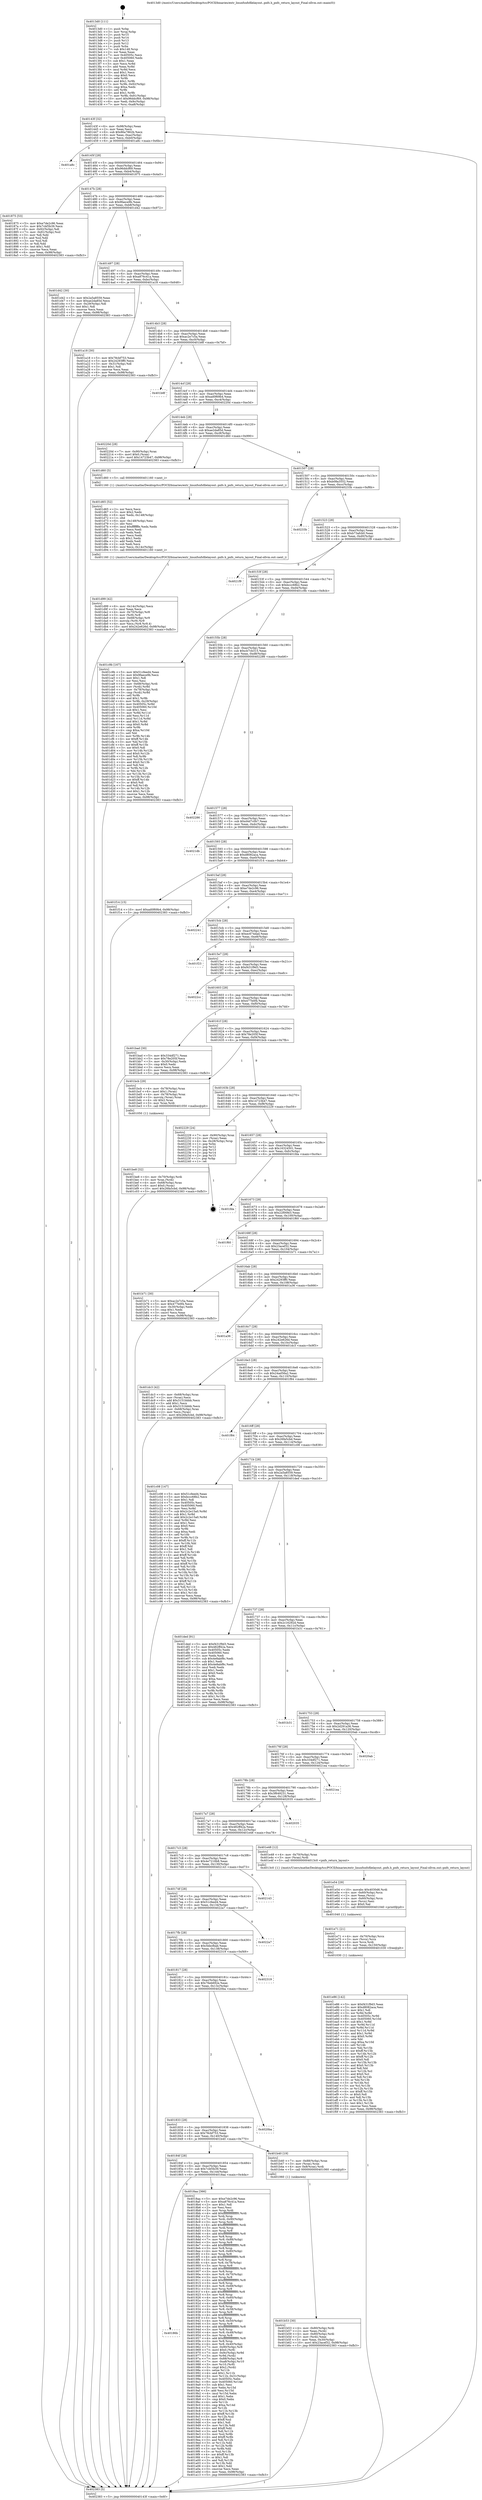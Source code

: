 digraph "0x4013d0" {
  label = "0x4013d0 (/mnt/c/Users/mathe/Desktop/tcc/POCII/binaries/extr_linuxfsnfsfilelayout..pnfs.h_pnfs_return_layout_Final-ollvm.out::main(0))"
  labelloc = "t"
  node[shape=record]

  Entry [label="",width=0.3,height=0.3,shape=circle,fillcolor=black,style=filled]
  "0x40143f" [label="{
     0x40143f [32]\l
     | [instrs]\l
     &nbsp;&nbsp;0x40143f \<+6\>: mov -0x98(%rbp),%eax\l
     &nbsp;&nbsp;0x401445 \<+2\>: mov %eax,%ecx\l
     &nbsp;&nbsp;0x401447 \<+6\>: sub $0x86a7862b,%ecx\l
     &nbsp;&nbsp;0x40144d \<+6\>: mov %eax,-0xac(%rbp)\l
     &nbsp;&nbsp;0x401453 \<+6\>: mov %ecx,-0xb0(%rbp)\l
     &nbsp;&nbsp;0x401459 \<+6\>: je 0000000000401a8c \<main+0x6bc\>\l
  }"]
  "0x401a8c" [label="{
     0x401a8c\l
  }", style=dashed]
  "0x40145f" [label="{
     0x40145f [28]\l
     | [instrs]\l
     &nbsp;&nbsp;0x40145f \<+5\>: jmp 0000000000401464 \<main+0x94\>\l
     &nbsp;&nbsp;0x401464 \<+6\>: mov -0xac(%rbp),%eax\l
     &nbsp;&nbsp;0x40146a \<+5\>: sub $0x96ddcf69,%eax\l
     &nbsp;&nbsp;0x40146f \<+6\>: mov %eax,-0xb4(%rbp)\l
     &nbsp;&nbsp;0x401475 \<+6\>: je 0000000000401875 \<main+0x4a5\>\l
  }"]
  Exit [label="",width=0.3,height=0.3,shape=circle,fillcolor=black,style=filled,peripheries=2]
  "0x401875" [label="{
     0x401875 [53]\l
     | [instrs]\l
     &nbsp;&nbsp;0x401875 \<+5\>: mov $0xe7de2c96,%eax\l
     &nbsp;&nbsp;0x40187a \<+5\>: mov $0x7cbf3b39,%ecx\l
     &nbsp;&nbsp;0x40187f \<+6\>: mov -0x92(%rbp),%dl\l
     &nbsp;&nbsp;0x401885 \<+7\>: mov -0x91(%rbp),%sil\l
     &nbsp;&nbsp;0x40188c \<+3\>: mov %dl,%dil\l
     &nbsp;&nbsp;0x40188f \<+3\>: and %sil,%dil\l
     &nbsp;&nbsp;0x401892 \<+3\>: xor %sil,%dl\l
     &nbsp;&nbsp;0x401895 \<+3\>: or %dl,%dil\l
     &nbsp;&nbsp;0x401898 \<+4\>: test $0x1,%dil\l
     &nbsp;&nbsp;0x40189c \<+3\>: cmovne %ecx,%eax\l
     &nbsp;&nbsp;0x40189f \<+6\>: mov %eax,-0x98(%rbp)\l
     &nbsp;&nbsp;0x4018a5 \<+5\>: jmp 0000000000402383 \<main+0xfb3\>\l
  }"]
  "0x40147b" [label="{
     0x40147b [28]\l
     | [instrs]\l
     &nbsp;&nbsp;0x40147b \<+5\>: jmp 0000000000401480 \<main+0xb0\>\l
     &nbsp;&nbsp;0x401480 \<+6\>: mov -0xac(%rbp),%eax\l
     &nbsp;&nbsp;0x401486 \<+5\>: sub $0x9faece9b,%eax\l
     &nbsp;&nbsp;0x40148b \<+6\>: mov %eax,-0xb8(%rbp)\l
     &nbsp;&nbsp;0x401491 \<+6\>: je 0000000000401d42 \<main+0x972\>\l
  }"]
  "0x402383" [label="{
     0x402383 [5]\l
     | [instrs]\l
     &nbsp;&nbsp;0x402383 \<+5\>: jmp 000000000040143f \<main+0x6f\>\l
  }"]
  "0x4013d0" [label="{
     0x4013d0 [111]\l
     | [instrs]\l
     &nbsp;&nbsp;0x4013d0 \<+1\>: push %rbp\l
     &nbsp;&nbsp;0x4013d1 \<+3\>: mov %rsp,%rbp\l
     &nbsp;&nbsp;0x4013d4 \<+2\>: push %r15\l
     &nbsp;&nbsp;0x4013d6 \<+2\>: push %r14\l
     &nbsp;&nbsp;0x4013d8 \<+2\>: push %r13\l
     &nbsp;&nbsp;0x4013da \<+2\>: push %r12\l
     &nbsp;&nbsp;0x4013dc \<+1\>: push %rbx\l
     &nbsp;&nbsp;0x4013dd \<+7\>: sub $0x148,%rsp\l
     &nbsp;&nbsp;0x4013e4 \<+2\>: xor %eax,%eax\l
     &nbsp;&nbsp;0x4013e6 \<+7\>: mov 0x40505c,%ecx\l
     &nbsp;&nbsp;0x4013ed \<+7\>: mov 0x405060,%edx\l
     &nbsp;&nbsp;0x4013f4 \<+3\>: sub $0x1,%eax\l
     &nbsp;&nbsp;0x4013f7 \<+3\>: mov %ecx,%r8d\l
     &nbsp;&nbsp;0x4013fa \<+3\>: add %eax,%r8d\l
     &nbsp;&nbsp;0x4013fd \<+4\>: imul %r8d,%ecx\l
     &nbsp;&nbsp;0x401401 \<+3\>: and $0x1,%ecx\l
     &nbsp;&nbsp;0x401404 \<+3\>: cmp $0x0,%ecx\l
     &nbsp;&nbsp;0x401407 \<+4\>: sete %r9b\l
     &nbsp;&nbsp;0x40140b \<+4\>: and $0x1,%r9b\l
     &nbsp;&nbsp;0x40140f \<+7\>: mov %r9b,-0x92(%rbp)\l
     &nbsp;&nbsp;0x401416 \<+3\>: cmp $0xa,%edx\l
     &nbsp;&nbsp;0x401419 \<+4\>: setl %r9b\l
     &nbsp;&nbsp;0x40141d \<+4\>: and $0x1,%r9b\l
     &nbsp;&nbsp;0x401421 \<+7\>: mov %r9b,-0x91(%rbp)\l
     &nbsp;&nbsp;0x401428 \<+10\>: movl $0x96ddcf69,-0x98(%rbp)\l
     &nbsp;&nbsp;0x401432 \<+6\>: mov %edi,-0x9c(%rbp)\l
     &nbsp;&nbsp;0x401438 \<+7\>: mov %rsi,-0xa8(%rbp)\l
  }"]
  "0x401e86" [label="{
     0x401e86 [142]\l
     | [instrs]\l
     &nbsp;&nbsp;0x401e86 \<+5\>: mov $0xf431f9d3,%eax\l
     &nbsp;&nbsp;0x401e8b \<+5\>: mov $0xd8082aca,%esi\l
     &nbsp;&nbsp;0x401e90 \<+2\>: mov $0x1,%dl\l
     &nbsp;&nbsp;0x401e92 \<+3\>: xor %r8d,%r8d\l
     &nbsp;&nbsp;0x401e95 \<+8\>: mov 0x40505c,%r9d\l
     &nbsp;&nbsp;0x401e9d \<+8\>: mov 0x405060,%r10d\l
     &nbsp;&nbsp;0x401ea5 \<+4\>: sub $0x1,%r8d\l
     &nbsp;&nbsp;0x401ea9 \<+3\>: mov %r9d,%r11d\l
     &nbsp;&nbsp;0x401eac \<+3\>: add %r8d,%r11d\l
     &nbsp;&nbsp;0x401eaf \<+4\>: imul %r11d,%r9d\l
     &nbsp;&nbsp;0x401eb3 \<+4\>: and $0x1,%r9d\l
     &nbsp;&nbsp;0x401eb7 \<+4\>: cmp $0x0,%r9d\l
     &nbsp;&nbsp;0x401ebb \<+3\>: sete %bl\l
     &nbsp;&nbsp;0x401ebe \<+4\>: cmp $0xa,%r10d\l
     &nbsp;&nbsp;0x401ec2 \<+4\>: setl %r14b\l
     &nbsp;&nbsp;0x401ec6 \<+3\>: mov %bl,%r15b\l
     &nbsp;&nbsp;0x401ec9 \<+4\>: xor $0xff,%r15b\l
     &nbsp;&nbsp;0x401ecd \<+3\>: mov %r14b,%r12b\l
     &nbsp;&nbsp;0x401ed0 \<+4\>: xor $0xff,%r12b\l
     &nbsp;&nbsp;0x401ed4 \<+3\>: xor $0x0,%dl\l
     &nbsp;&nbsp;0x401ed7 \<+3\>: mov %r15b,%r13b\l
     &nbsp;&nbsp;0x401eda \<+4\>: and $0x0,%r13b\l
     &nbsp;&nbsp;0x401ede \<+2\>: and %dl,%bl\l
     &nbsp;&nbsp;0x401ee0 \<+3\>: mov %r12b,%cl\l
     &nbsp;&nbsp;0x401ee3 \<+3\>: and $0x0,%cl\l
     &nbsp;&nbsp;0x401ee6 \<+3\>: and %dl,%r14b\l
     &nbsp;&nbsp;0x401ee9 \<+3\>: or %bl,%r13b\l
     &nbsp;&nbsp;0x401eec \<+3\>: or %r14b,%cl\l
     &nbsp;&nbsp;0x401eef \<+3\>: xor %cl,%r13b\l
     &nbsp;&nbsp;0x401ef2 \<+3\>: or %r12b,%r15b\l
     &nbsp;&nbsp;0x401ef5 \<+4\>: xor $0xff,%r15b\l
     &nbsp;&nbsp;0x401ef9 \<+3\>: or $0x0,%dl\l
     &nbsp;&nbsp;0x401efc \<+3\>: and %dl,%r15b\l
     &nbsp;&nbsp;0x401eff \<+3\>: or %r15b,%r13b\l
     &nbsp;&nbsp;0x401f02 \<+4\>: test $0x1,%r13b\l
     &nbsp;&nbsp;0x401f06 \<+3\>: cmovne %esi,%eax\l
     &nbsp;&nbsp;0x401f09 \<+6\>: mov %eax,-0x98(%rbp)\l
     &nbsp;&nbsp;0x401f0f \<+5\>: jmp 0000000000402383 \<main+0xfb3\>\l
  }"]
  "0x401d42" [label="{
     0x401d42 [30]\l
     | [instrs]\l
     &nbsp;&nbsp;0x401d42 \<+5\>: mov $0x2a5a8559,%eax\l
     &nbsp;&nbsp;0x401d47 \<+5\>: mov $0xae2da85d,%ecx\l
     &nbsp;&nbsp;0x401d4c \<+3\>: mov -0x29(%rbp),%dl\l
     &nbsp;&nbsp;0x401d4f \<+3\>: test $0x1,%dl\l
     &nbsp;&nbsp;0x401d52 \<+3\>: cmovne %ecx,%eax\l
     &nbsp;&nbsp;0x401d55 \<+6\>: mov %eax,-0x98(%rbp)\l
     &nbsp;&nbsp;0x401d5b \<+5\>: jmp 0000000000402383 \<main+0xfb3\>\l
  }"]
  "0x401497" [label="{
     0x401497 [28]\l
     | [instrs]\l
     &nbsp;&nbsp;0x401497 \<+5\>: jmp 000000000040149c \<main+0xcc\>\l
     &nbsp;&nbsp;0x40149c \<+6\>: mov -0xac(%rbp),%eax\l
     &nbsp;&nbsp;0x4014a2 \<+5\>: sub $0xa876c41a,%eax\l
     &nbsp;&nbsp;0x4014a7 \<+6\>: mov %eax,-0xbc(%rbp)\l
     &nbsp;&nbsp;0x4014ad \<+6\>: je 0000000000401a18 \<main+0x648\>\l
  }"]
  "0x401e71" [label="{
     0x401e71 [21]\l
     | [instrs]\l
     &nbsp;&nbsp;0x401e71 \<+4\>: mov -0x70(%rbp),%rcx\l
     &nbsp;&nbsp;0x401e75 \<+3\>: mov (%rcx),%rcx\l
     &nbsp;&nbsp;0x401e78 \<+3\>: mov %rcx,%rdi\l
     &nbsp;&nbsp;0x401e7b \<+6\>: mov %eax,-0x150(%rbp)\l
     &nbsp;&nbsp;0x401e81 \<+5\>: call 0000000000401030 \<free@plt\>\l
     | [calls]\l
     &nbsp;&nbsp;0x401030 \{1\} (unknown)\l
  }"]
  "0x401a18" [label="{
     0x401a18 [30]\l
     | [instrs]\l
     &nbsp;&nbsp;0x401a18 \<+5\>: mov $0x78cbf753,%eax\l
     &nbsp;&nbsp;0x401a1d \<+5\>: mov $0x24293ff0,%ecx\l
     &nbsp;&nbsp;0x401a22 \<+3\>: mov -0x31(%rbp),%dl\l
     &nbsp;&nbsp;0x401a25 \<+3\>: test $0x1,%dl\l
     &nbsp;&nbsp;0x401a28 \<+3\>: cmovne %ecx,%eax\l
     &nbsp;&nbsp;0x401a2b \<+6\>: mov %eax,-0x98(%rbp)\l
     &nbsp;&nbsp;0x401a31 \<+5\>: jmp 0000000000402383 \<main+0xfb3\>\l
  }"]
  "0x4014b3" [label="{
     0x4014b3 [28]\l
     | [instrs]\l
     &nbsp;&nbsp;0x4014b3 \<+5\>: jmp 00000000004014b8 \<main+0xe8\>\l
     &nbsp;&nbsp;0x4014b8 \<+6\>: mov -0xac(%rbp),%eax\l
     &nbsp;&nbsp;0x4014be \<+5\>: sub $0xac2e7c5a,%eax\l
     &nbsp;&nbsp;0x4014c3 \<+6\>: mov %eax,-0xc0(%rbp)\l
     &nbsp;&nbsp;0x4014c9 \<+6\>: je 0000000000401b8f \<main+0x7bf\>\l
  }"]
  "0x401e54" [label="{
     0x401e54 [29]\l
     | [instrs]\l
     &nbsp;&nbsp;0x401e54 \<+10\>: movabs $0x4030d6,%rdi\l
     &nbsp;&nbsp;0x401e5e \<+4\>: mov -0x60(%rbp),%rcx\l
     &nbsp;&nbsp;0x401e62 \<+2\>: mov %eax,(%rcx)\l
     &nbsp;&nbsp;0x401e64 \<+4\>: mov -0x60(%rbp),%rcx\l
     &nbsp;&nbsp;0x401e68 \<+2\>: mov (%rcx),%esi\l
     &nbsp;&nbsp;0x401e6a \<+2\>: mov $0x0,%al\l
     &nbsp;&nbsp;0x401e6c \<+5\>: call 0000000000401040 \<printf@plt\>\l
     | [calls]\l
     &nbsp;&nbsp;0x401040 \{1\} (unknown)\l
  }"]
  "0x401b8f" [label="{
     0x401b8f\l
  }", style=dashed]
  "0x4014cf" [label="{
     0x4014cf [28]\l
     | [instrs]\l
     &nbsp;&nbsp;0x4014cf \<+5\>: jmp 00000000004014d4 \<main+0x104\>\l
     &nbsp;&nbsp;0x4014d4 \<+6\>: mov -0xac(%rbp),%eax\l
     &nbsp;&nbsp;0x4014da \<+5\>: sub $0xad0f69b4,%eax\l
     &nbsp;&nbsp;0x4014df \<+6\>: mov %eax,-0xc4(%rbp)\l
     &nbsp;&nbsp;0x4014e5 \<+6\>: je 000000000040220d \<main+0xe3d\>\l
  }"]
  "0x401d99" [label="{
     0x401d99 [42]\l
     | [instrs]\l
     &nbsp;&nbsp;0x401d99 \<+6\>: mov -0x14c(%rbp),%ecx\l
     &nbsp;&nbsp;0x401d9f \<+3\>: imul %eax,%ecx\l
     &nbsp;&nbsp;0x401da2 \<+4\>: mov -0x70(%rbp),%r8\l
     &nbsp;&nbsp;0x401da6 \<+3\>: mov (%r8),%r8\l
     &nbsp;&nbsp;0x401da9 \<+4\>: mov -0x68(%rbp),%r9\l
     &nbsp;&nbsp;0x401dad \<+3\>: movslq (%r9),%r9\l
     &nbsp;&nbsp;0x401db0 \<+4\>: mov %ecx,(%r8,%r9,4)\l
     &nbsp;&nbsp;0x401db4 \<+10\>: movl $0x242e626d,-0x98(%rbp)\l
     &nbsp;&nbsp;0x401dbe \<+5\>: jmp 0000000000402383 \<main+0xfb3\>\l
  }"]
  "0x40220d" [label="{
     0x40220d [28]\l
     | [instrs]\l
     &nbsp;&nbsp;0x40220d \<+7\>: mov -0x90(%rbp),%rax\l
     &nbsp;&nbsp;0x402214 \<+6\>: movl $0x0,(%rax)\l
     &nbsp;&nbsp;0x40221a \<+10\>: movl $0x14723b47,-0x98(%rbp)\l
     &nbsp;&nbsp;0x402224 \<+5\>: jmp 0000000000402383 \<main+0xfb3\>\l
  }"]
  "0x4014eb" [label="{
     0x4014eb [28]\l
     | [instrs]\l
     &nbsp;&nbsp;0x4014eb \<+5\>: jmp 00000000004014f0 \<main+0x120\>\l
     &nbsp;&nbsp;0x4014f0 \<+6\>: mov -0xac(%rbp),%eax\l
     &nbsp;&nbsp;0x4014f6 \<+5\>: sub $0xae2da85d,%eax\l
     &nbsp;&nbsp;0x4014fb \<+6\>: mov %eax,-0xc8(%rbp)\l
     &nbsp;&nbsp;0x401501 \<+6\>: je 0000000000401d60 \<main+0x990\>\l
  }"]
  "0x401d65" [label="{
     0x401d65 [52]\l
     | [instrs]\l
     &nbsp;&nbsp;0x401d65 \<+2\>: xor %ecx,%ecx\l
     &nbsp;&nbsp;0x401d67 \<+5\>: mov $0x2,%edx\l
     &nbsp;&nbsp;0x401d6c \<+6\>: mov %edx,-0x148(%rbp)\l
     &nbsp;&nbsp;0x401d72 \<+1\>: cltd\l
     &nbsp;&nbsp;0x401d73 \<+6\>: mov -0x148(%rbp),%esi\l
     &nbsp;&nbsp;0x401d79 \<+2\>: idiv %esi\l
     &nbsp;&nbsp;0x401d7b \<+6\>: imul $0xfffffffe,%edx,%edx\l
     &nbsp;&nbsp;0x401d81 \<+2\>: mov %ecx,%edi\l
     &nbsp;&nbsp;0x401d83 \<+2\>: sub %edx,%edi\l
     &nbsp;&nbsp;0x401d85 \<+2\>: mov %ecx,%edx\l
     &nbsp;&nbsp;0x401d87 \<+3\>: sub $0x1,%edx\l
     &nbsp;&nbsp;0x401d8a \<+2\>: add %edx,%edi\l
     &nbsp;&nbsp;0x401d8c \<+2\>: sub %edi,%ecx\l
     &nbsp;&nbsp;0x401d8e \<+6\>: mov %ecx,-0x14c(%rbp)\l
     &nbsp;&nbsp;0x401d94 \<+5\>: call 0000000000401160 \<next_i\>\l
     | [calls]\l
     &nbsp;&nbsp;0x401160 \{1\} (/mnt/c/Users/mathe/Desktop/tcc/POCII/binaries/extr_linuxfsnfsfilelayout..pnfs.h_pnfs_return_layout_Final-ollvm.out::next_i)\l
  }"]
  "0x401d60" [label="{
     0x401d60 [5]\l
     | [instrs]\l
     &nbsp;&nbsp;0x401d60 \<+5\>: call 0000000000401160 \<next_i\>\l
     | [calls]\l
     &nbsp;&nbsp;0x401160 \{1\} (/mnt/c/Users/mathe/Desktop/tcc/POCII/binaries/extr_linuxfsnfsfilelayout..pnfs.h_pnfs_return_layout_Final-ollvm.out::next_i)\l
  }"]
  "0x401507" [label="{
     0x401507 [28]\l
     | [instrs]\l
     &nbsp;&nbsp;0x401507 \<+5\>: jmp 000000000040150c \<main+0x13c\>\l
     &nbsp;&nbsp;0x40150c \<+6\>: mov -0xac(%rbp),%eax\l
     &nbsp;&nbsp;0x401512 \<+5\>: sub $0xb08a3552,%eax\l
     &nbsp;&nbsp;0x401517 \<+6\>: mov %eax,-0xcc(%rbp)\l
     &nbsp;&nbsp;0x40151d \<+6\>: je 000000000040233b \<main+0xf6b\>\l
  }"]
  "0x401be8" [label="{
     0x401be8 [32]\l
     | [instrs]\l
     &nbsp;&nbsp;0x401be8 \<+4\>: mov -0x70(%rbp),%rdi\l
     &nbsp;&nbsp;0x401bec \<+3\>: mov %rax,(%rdi)\l
     &nbsp;&nbsp;0x401bef \<+4\>: mov -0x68(%rbp),%rax\l
     &nbsp;&nbsp;0x401bf3 \<+6\>: movl $0x0,(%rax)\l
     &nbsp;&nbsp;0x401bf9 \<+10\>: movl $0x26fa5cbd,-0x98(%rbp)\l
     &nbsp;&nbsp;0x401c03 \<+5\>: jmp 0000000000402383 \<main+0xfb3\>\l
  }"]
  "0x40233b" [label="{
     0x40233b\l
  }", style=dashed]
  "0x401523" [label="{
     0x401523 [28]\l
     | [instrs]\l
     &nbsp;&nbsp;0x401523 \<+5\>: jmp 0000000000401528 \<main+0x158\>\l
     &nbsp;&nbsp;0x401528 \<+6\>: mov -0xac(%rbp),%eax\l
     &nbsp;&nbsp;0x40152e \<+5\>: sub $0xb73afcb0,%eax\l
     &nbsp;&nbsp;0x401533 \<+6\>: mov %eax,-0xd0(%rbp)\l
     &nbsp;&nbsp;0x401539 \<+6\>: je 00000000004021f9 \<main+0xe29\>\l
  }"]
  "0x401b53" [label="{
     0x401b53 [30]\l
     | [instrs]\l
     &nbsp;&nbsp;0x401b53 \<+4\>: mov -0x80(%rbp),%rdi\l
     &nbsp;&nbsp;0x401b57 \<+2\>: mov %eax,(%rdi)\l
     &nbsp;&nbsp;0x401b59 \<+4\>: mov -0x80(%rbp),%rdi\l
     &nbsp;&nbsp;0x401b5d \<+2\>: mov (%rdi),%eax\l
     &nbsp;&nbsp;0x401b5f \<+3\>: mov %eax,-0x30(%rbp)\l
     &nbsp;&nbsp;0x401b62 \<+10\>: movl $0x23acef32,-0x98(%rbp)\l
     &nbsp;&nbsp;0x401b6c \<+5\>: jmp 0000000000402383 \<main+0xfb3\>\l
  }"]
  "0x4021f9" [label="{
     0x4021f9\l
  }", style=dashed]
  "0x40153f" [label="{
     0x40153f [28]\l
     | [instrs]\l
     &nbsp;&nbsp;0x40153f \<+5\>: jmp 0000000000401544 \<main+0x174\>\l
     &nbsp;&nbsp;0x401544 \<+6\>: mov -0xac(%rbp),%eax\l
     &nbsp;&nbsp;0x40154a \<+5\>: sub $0xbccc68b2,%eax\l
     &nbsp;&nbsp;0x40154f \<+6\>: mov %eax,-0xd4(%rbp)\l
     &nbsp;&nbsp;0x401555 \<+6\>: je 0000000000401c9b \<main+0x8cb\>\l
  }"]
  "0x40186b" [label="{
     0x40186b\l
  }", style=dashed]
  "0x401c9b" [label="{
     0x401c9b [167]\l
     | [instrs]\l
     &nbsp;&nbsp;0x401c9b \<+5\>: mov $0x51cfeed4,%eax\l
     &nbsp;&nbsp;0x401ca0 \<+5\>: mov $0x9faece9b,%ecx\l
     &nbsp;&nbsp;0x401ca5 \<+2\>: mov $0x1,%dl\l
     &nbsp;&nbsp;0x401ca7 \<+2\>: xor %esi,%esi\l
     &nbsp;&nbsp;0x401ca9 \<+4\>: mov -0x68(%rbp),%rdi\l
     &nbsp;&nbsp;0x401cad \<+3\>: mov (%rdi),%r8d\l
     &nbsp;&nbsp;0x401cb0 \<+4\>: mov -0x78(%rbp),%rdi\l
     &nbsp;&nbsp;0x401cb4 \<+3\>: cmp (%rdi),%r8d\l
     &nbsp;&nbsp;0x401cb7 \<+4\>: setl %r9b\l
     &nbsp;&nbsp;0x401cbb \<+4\>: and $0x1,%r9b\l
     &nbsp;&nbsp;0x401cbf \<+4\>: mov %r9b,-0x29(%rbp)\l
     &nbsp;&nbsp;0x401cc3 \<+8\>: mov 0x40505c,%r8d\l
     &nbsp;&nbsp;0x401ccb \<+8\>: mov 0x405060,%r10d\l
     &nbsp;&nbsp;0x401cd3 \<+3\>: sub $0x1,%esi\l
     &nbsp;&nbsp;0x401cd6 \<+3\>: mov %r8d,%r11d\l
     &nbsp;&nbsp;0x401cd9 \<+3\>: add %esi,%r11d\l
     &nbsp;&nbsp;0x401cdc \<+4\>: imul %r11d,%r8d\l
     &nbsp;&nbsp;0x401ce0 \<+4\>: and $0x1,%r8d\l
     &nbsp;&nbsp;0x401ce4 \<+4\>: cmp $0x0,%r8d\l
     &nbsp;&nbsp;0x401ce8 \<+4\>: sete %r9b\l
     &nbsp;&nbsp;0x401cec \<+4\>: cmp $0xa,%r10d\l
     &nbsp;&nbsp;0x401cf0 \<+3\>: setl %bl\l
     &nbsp;&nbsp;0x401cf3 \<+3\>: mov %r9b,%r14b\l
     &nbsp;&nbsp;0x401cf6 \<+4\>: xor $0xff,%r14b\l
     &nbsp;&nbsp;0x401cfa \<+3\>: mov %bl,%r15b\l
     &nbsp;&nbsp;0x401cfd \<+4\>: xor $0xff,%r15b\l
     &nbsp;&nbsp;0x401d01 \<+3\>: xor $0x0,%dl\l
     &nbsp;&nbsp;0x401d04 \<+3\>: mov %r14b,%r12b\l
     &nbsp;&nbsp;0x401d07 \<+4\>: and $0x0,%r12b\l
     &nbsp;&nbsp;0x401d0b \<+3\>: and %dl,%r9b\l
     &nbsp;&nbsp;0x401d0e \<+3\>: mov %r15b,%r13b\l
     &nbsp;&nbsp;0x401d11 \<+4\>: and $0x0,%r13b\l
     &nbsp;&nbsp;0x401d15 \<+2\>: and %dl,%bl\l
     &nbsp;&nbsp;0x401d17 \<+3\>: or %r9b,%r12b\l
     &nbsp;&nbsp;0x401d1a \<+3\>: or %bl,%r13b\l
     &nbsp;&nbsp;0x401d1d \<+3\>: xor %r13b,%r12b\l
     &nbsp;&nbsp;0x401d20 \<+3\>: or %r15b,%r14b\l
     &nbsp;&nbsp;0x401d23 \<+4\>: xor $0xff,%r14b\l
     &nbsp;&nbsp;0x401d27 \<+3\>: or $0x0,%dl\l
     &nbsp;&nbsp;0x401d2a \<+3\>: and %dl,%r14b\l
     &nbsp;&nbsp;0x401d2d \<+3\>: or %r14b,%r12b\l
     &nbsp;&nbsp;0x401d30 \<+4\>: test $0x1,%r12b\l
     &nbsp;&nbsp;0x401d34 \<+3\>: cmovne %ecx,%eax\l
     &nbsp;&nbsp;0x401d37 \<+6\>: mov %eax,-0x98(%rbp)\l
     &nbsp;&nbsp;0x401d3d \<+5\>: jmp 0000000000402383 \<main+0xfb3\>\l
  }"]
  "0x40155b" [label="{
     0x40155b [28]\l
     | [instrs]\l
     &nbsp;&nbsp;0x40155b \<+5\>: jmp 0000000000401560 \<main+0x190\>\l
     &nbsp;&nbsp;0x401560 \<+6\>: mov -0xac(%rbp),%eax\l
     &nbsp;&nbsp;0x401566 \<+5\>: sub $0xcb7cb315,%eax\l
     &nbsp;&nbsp;0x40156b \<+6\>: mov %eax,-0xd8(%rbp)\l
     &nbsp;&nbsp;0x401571 \<+6\>: je 0000000000402286 \<main+0xeb6\>\l
  }"]
  "0x4018aa" [label="{
     0x4018aa [366]\l
     | [instrs]\l
     &nbsp;&nbsp;0x4018aa \<+5\>: mov $0xe7de2c96,%eax\l
     &nbsp;&nbsp;0x4018af \<+5\>: mov $0xa876c41a,%ecx\l
     &nbsp;&nbsp;0x4018b4 \<+2\>: mov $0x1,%dl\l
     &nbsp;&nbsp;0x4018b6 \<+2\>: xor %esi,%esi\l
     &nbsp;&nbsp;0x4018b8 \<+3\>: mov %rsp,%rdi\l
     &nbsp;&nbsp;0x4018bb \<+4\>: add $0xfffffffffffffff0,%rdi\l
     &nbsp;&nbsp;0x4018bf \<+3\>: mov %rdi,%rsp\l
     &nbsp;&nbsp;0x4018c2 \<+7\>: mov %rdi,-0x90(%rbp)\l
     &nbsp;&nbsp;0x4018c9 \<+3\>: mov %rsp,%rdi\l
     &nbsp;&nbsp;0x4018cc \<+4\>: add $0xfffffffffffffff0,%rdi\l
     &nbsp;&nbsp;0x4018d0 \<+3\>: mov %rdi,%rsp\l
     &nbsp;&nbsp;0x4018d3 \<+3\>: mov %rsp,%r8\l
     &nbsp;&nbsp;0x4018d6 \<+4\>: add $0xfffffffffffffff0,%r8\l
     &nbsp;&nbsp;0x4018da \<+3\>: mov %r8,%rsp\l
     &nbsp;&nbsp;0x4018dd \<+7\>: mov %r8,-0x88(%rbp)\l
     &nbsp;&nbsp;0x4018e4 \<+3\>: mov %rsp,%r8\l
     &nbsp;&nbsp;0x4018e7 \<+4\>: add $0xfffffffffffffff0,%r8\l
     &nbsp;&nbsp;0x4018eb \<+3\>: mov %r8,%rsp\l
     &nbsp;&nbsp;0x4018ee \<+4\>: mov %r8,-0x80(%rbp)\l
     &nbsp;&nbsp;0x4018f2 \<+3\>: mov %rsp,%r8\l
     &nbsp;&nbsp;0x4018f5 \<+4\>: add $0xfffffffffffffff0,%r8\l
     &nbsp;&nbsp;0x4018f9 \<+3\>: mov %r8,%rsp\l
     &nbsp;&nbsp;0x4018fc \<+4\>: mov %r8,-0x78(%rbp)\l
     &nbsp;&nbsp;0x401900 \<+3\>: mov %rsp,%r8\l
     &nbsp;&nbsp;0x401903 \<+4\>: add $0xfffffffffffffff0,%r8\l
     &nbsp;&nbsp;0x401907 \<+3\>: mov %r8,%rsp\l
     &nbsp;&nbsp;0x40190a \<+4\>: mov %r8,-0x70(%rbp)\l
     &nbsp;&nbsp;0x40190e \<+3\>: mov %rsp,%r8\l
     &nbsp;&nbsp;0x401911 \<+4\>: add $0xfffffffffffffff0,%r8\l
     &nbsp;&nbsp;0x401915 \<+3\>: mov %r8,%rsp\l
     &nbsp;&nbsp;0x401918 \<+4\>: mov %r8,-0x68(%rbp)\l
     &nbsp;&nbsp;0x40191c \<+3\>: mov %rsp,%r8\l
     &nbsp;&nbsp;0x40191f \<+4\>: add $0xfffffffffffffff0,%r8\l
     &nbsp;&nbsp;0x401923 \<+3\>: mov %r8,%rsp\l
     &nbsp;&nbsp;0x401926 \<+4\>: mov %r8,-0x60(%rbp)\l
     &nbsp;&nbsp;0x40192a \<+3\>: mov %rsp,%r8\l
     &nbsp;&nbsp;0x40192d \<+4\>: add $0xfffffffffffffff0,%r8\l
     &nbsp;&nbsp;0x401931 \<+3\>: mov %r8,%rsp\l
     &nbsp;&nbsp;0x401934 \<+4\>: mov %r8,-0x58(%rbp)\l
     &nbsp;&nbsp;0x401938 \<+3\>: mov %rsp,%r8\l
     &nbsp;&nbsp;0x40193b \<+4\>: add $0xfffffffffffffff0,%r8\l
     &nbsp;&nbsp;0x40193f \<+3\>: mov %r8,%rsp\l
     &nbsp;&nbsp;0x401942 \<+4\>: mov %r8,-0x50(%rbp)\l
     &nbsp;&nbsp;0x401946 \<+3\>: mov %rsp,%r8\l
     &nbsp;&nbsp;0x401949 \<+4\>: add $0xfffffffffffffff0,%r8\l
     &nbsp;&nbsp;0x40194d \<+3\>: mov %r8,%rsp\l
     &nbsp;&nbsp;0x401950 \<+4\>: mov %r8,-0x48(%rbp)\l
     &nbsp;&nbsp;0x401954 \<+3\>: mov %rsp,%r8\l
     &nbsp;&nbsp;0x401957 \<+4\>: add $0xfffffffffffffff0,%r8\l
     &nbsp;&nbsp;0x40195b \<+3\>: mov %r8,%rsp\l
     &nbsp;&nbsp;0x40195e \<+4\>: mov %r8,-0x40(%rbp)\l
     &nbsp;&nbsp;0x401962 \<+7\>: mov -0x90(%rbp),%r8\l
     &nbsp;&nbsp;0x401969 \<+7\>: movl $0x0,(%r8)\l
     &nbsp;&nbsp;0x401970 \<+7\>: mov -0x9c(%rbp),%r9d\l
     &nbsp;&nbsp;0x401977 \<+3\>: mov %r9d,(%rdi)\l
     &nbsp;&nbsp;0x40197a \<+7\>: mov -0x88(%rbp),%r8\l
     &nbsp;&nbsp;0x401981 \<+7\>: mov -0xa8(%rbp),%r10\l
     &nbsp;&nbsp;0x401988 \<+3\>: mov %r10,(%r8)\l
     &nbsp;&nbsp;0x40198b \<+3\>: cmpl $0x2,(%rdi)\l
     &nbsp;&nbsp;0x40198e \<+4\>: setne %r11b\l
     &nbsp;&nbsp;0x401992 \<+4\>: and $0x1,%r11b\l
     &nbsp;&nbsp;0x401996 \<+4\>: mov %r11b,-0x31(%rbp)\l
     &nbsp;&nbsp;0x40199a \<+7\>: mov 0x40505c,%ebx\l
     &nbsp;&nbsp;0x4019a1 \<+8\>: mov 0x405060,%r14d\l
     &nbsp;&nbsp;0x4019a9 \<+3\>: sub $0x1,%esi\l
     &nbsp;&nbsp;0x4019ac \<+3\>: mov %ebx,%r15d\l
     &nbsp;&nbsp;0x4019af \<+3\>: add %esi,%r15d\l
     &nbsp;&nbsp;0x4019b2 \<+4\>: imul %r15d,%ebx\l
     &nbsp;&nbsp;0x4019b6 \<+3\>: and $0x1,%ebx\l
     &nbsp;&nbsp;0x4019b9 \<+3\>: cmp $0x0,%ebx\l
     &nbsp;&nbsp;0x4019bc \<+4\>: sete %r11b\l
     &nbsp;&nbsp;0x4019c0 \<+4\>: cmp $0xa,%r14d\l
     &nbsp;&nbsp;0x4019c4 \<+4\>: setl %r12b\l
     &nbsp;&nbsp;0x4019c8 \<+3\>: mov %r11b,%r13b\l
     &nbsp;&nbsp;0x4019cb \<+4\>: xor $0xff,%r13b\l
     &nbsp;&nbsp;0x4019cf \<+3\>: mov %r12b,%sil\l
     &nbsp;&nbsp;0x4019d2 \<+4\>: xor $0xff,%sil\l
     &nbsp;&nbsp;0x4019d6 \<+3\>: xor $0x1,%dl\l
     &nbsp;&nbsp;0x4019d9 \<+3\>: mov %r13b,%dil\l
     &nbsp;&nbsp;0x4019dc \<+4\>: and $0xff,%dil\l
     &nbsp;&nbsp;0x4019e0 \<+3\>: and %dl,%r11b\l
     &nbsp;&nbsp;0x4019e3 \<+3\>: mov %sil,%r8b\l
     &nbsp;&nbsp;0x4019e6 \<+4\>: and $0xff,%r8b\l
     &nbsp;&nbsp;0x4019ea \<+3\>: and %dl,%r12b\l
     &nbsp;&nbsp;0x4019ed \<+3\>: or %r11b,%dil\l
     &nbsp;&nbsp;0x4019f0 \<+3\>: or %r12b,%r8b\l
     &nbsp;&nbsp;0x4019f3 \<+3\>: xor %r8b,%dil\l
     &nbsp;&nbsp;0x4019f6 \<+3\>: or %sil,%r13b\l
     &nbsp;&nbsp;0x4019f9 \<+4\>: xor $0xff,%r13b\l
     &nbsp;&nbsp;0x4019fd \<+3\>: or $0x1,%dl\l
     &nbsp;&nbsp;0x401a00 \<+3\>: and %dl,%r13b\l
     &nbsp;&nbsp;0x401a03 \<+3\>: or %r13b,%dil\l
     &nbsp;&nbsp;0x401a06 \<+4\>: test $0x1,%dil\l
     &nbsp;&nbsp;0x401a0a \<+3\>: cmovne %ecx,%eax\l
     &nbsp;&nbsp;0x401a0d \<+6\>: mov %eax,-0x98(%rbp)\l
     &nbsp;&nbsp;0x401a13 \<+5\>: jmp 0000000000402383 \<main+0xfb3\>\l
  }"]
  "0x402286" [label="{
     0x402286\l
  }", style=dashed]
  "0x401577" [label="{
     0x401577 [28]\l
     | [instrs]\l
     &nbsp;&nbsp;0x401577 \<+5\>: jmp 000000000040157c \<main+0x1ac\>\l
     &nbsp;&nbsp;0x40157c \<+6\>: mov -0xac(%rbp),%eax\l
     &nbsp;&nbsp;0x401582 \<+5\>: sub $0xd4d7c0b7,%eax\l
     &nbsp;&nbsp;0x401587 \<+6\>: mov %eax,-0xdc(%rbp)\l
     &nbsp;&nbsp;0x40158d \<+6\>: je 00000000004021db \<main+0xe0b\>\l
  }"]
  "0x40184f" [label="{
     0x40184f [28]\l
     | [instrs]\l
     &nbsp;&nbsp;0x40184f \<+5\>: jmp 0000000000401854 \<main+0x484\>\l
     &nbsp;&nbsp;0x401854 \<+6\>: mov -0xac(%rbp),%eax\l
     &nbsp;&nbsp;0x40185a \<+5\>: sub $0x7cbf3b39,%eax\l
     &nbsp;&nbsp;0x40185f \<+6\>: mov %eax,-0x144(%rbp)\l
     &nbsp;&nbsp;0x401865 \<+6\>: je 00000000004018aa \<main+0x4da\>\l
  }"]
  "0x4021db" [label="{
     0x4021db\l
  }", style=dashed]
  "0x401593" [label="{
     0x401593 [28]\l
     | [instrs]\l
     &nbsp;&nbsp;0x401593 \<+5\>: jmp 0000000000401598 \<main+0x1c8\>\l
     &nbsp;&nbsp;0x401598 \<+6\>: mov -0xac(%rbp),%eax\l
     &nbsp;&nbsp;0x40159e \<+5\>: sub $0xd8082aca,%eax\l
     &nbsp;&nbsp;0x4015a3 \<+6\>: mov %eax,-0xe0(%rbp)\l
     &nbsp;&nbsp;0x4015a9 \<+6\>: je 0000000000401f14 \<main+0xb44\>\l
  }"]
  "0x401b40" [label="{
     0x401b40 [19]\l
     | [instrs]\l
     &nbsp;&nbsp;0x401b40 \<+7\>: mov -0x88(%rbp),%rax\l
     &nbsp;&nbsp;0x401b47 \<+3\>: mov (%rax),%rax\l
     &nbsp;&nbsp;0x401b4a \<+4\>: mov 0x8(%rax),%rdi\l
     &nbsp;&nbsp;0x401b4e \<+5\>: call 0000000000401060 \<atoi@plt\>\l
     | [calls]\l
     &nbsp;&nbsp;0x401060 \{1\} (unknown)\l
  }"]
  "0x401f14" [label="{
     0x401f14 [15]\l
     | [instrs]\l
     &nbsp;&nbsp;0x401f14 \<+10\>: movl $0xad0f69b4,-0x98(%rbp)\l
     &nbsp;&nbsp;0x401f1e \<+5\>: jmp 0000000000402383 \<main+0xfb3\>\l
  }"]
  "0x4015af" [label="{
     0x4015af [28]\l
     | [instrs]\l
     &nbsp;&nbsp;0x4015af \<+5\>: jmp 00000000004015b4 \<main+0x1e4\>\l
     &nbsp;&nbsp;0x4015b4 \<+6\>: mov -0xac(%rbp),%eax\l
     &nbsp;&nbsp;0x4015ba \<+5\>: sub $0xe7de2c96,%eax\l
     &nbsp;&nbsp;0x4015bf \<+6\>: mov %eax,-0xe4(%rbp)\l
     &nbsp;&nbsp;0x4015c5 \<+6\>: je 0000000000402241 \<main+0xe71\>\l
  }"]
  "0x401833" [label="{
     0x401833 [28]\l
     | [instrs]\l
     &nbsp;&nbsp;0x401833 \<+5\>: jmp 0000000000401838 \<main+0x468\>\l
     &nbsp;&nbsp;0x401838 \<+6\>: mov -0xac(%rbp),%eax\l
     &nbsp;&nbsp;0x40183e \<+5\>: sub $0x78cbf753,%eax\l
     &nbsp;&nbsp;0x401843 \<+6\>: mov %eax,-0x140(%rbp)\l
     &nbsp;&nbsp;0x401849 \<+6\>: je 0000000000401b40 \<main+0x770\>\l
  }"]
  "0x402241" [label="{
     0x402241\l
  }", style=dashed]
  "0x4015cb" [label="{
     0x4015cb [28]\l
     | [instrs]\l
     &nbsp;&nbsp;0x4015cb \<+5\>: jmp 00000000004015d0 \<main+0x200\>\l
     &nbsp;&nbsp;0x4015d0 \<+6\>: mov -0xac(%rbp),%eax\l
     &nbsp;&nbsp;0x4015d6 \<+5\>: sub $0xec674dad,%eax\l
     &nbsp;&nbsp;0x4015db \<+6\>: mov %eax,-0xe8(%rbp)\l
     &nbsp;&nbsp;0x4015e1 \<+6\>: je 0000000000401f23 \<main+0xb53\>\l
  }"]
  "0x4020ba" [label="{
     0x4020ba\l
  }", style=dashed]
  "0x401f23" [label="{
     0x401f23\l
  }", style=dashed]
  "0x4015e7" [label="{
     0x4015e7 [28]\l
     | [instrs]\l
     &nbsp;&nbsp;0x4015e7 \<+5\>: jmp 00000000004015ec \<main+0x21c\>\l
     &nbsp;&nbsp;0x4015ec \<+6\>: mov -0xac(%rbp),%eax\l
     &nbsp;&nbsp;0x4015f2 \<+5\>: sub $0xf431f9d3,%eax\l
     &nbsp;&nbsp;0x4015f7 \<+6\>: mov %eax,-0xec(%rbp)\l
     &nbsp;&nbsp;0x4015fd \<+6\>: je 00000000004022cc \<main+0xefc\>\l
  }"]
  "0x401817" [label="{
     0x401817 [28]\l
     | [instrs]\l
     &nbsp;&nbsp;0x401817 \<+5\>: jmp 000000000040181c \<main+0x44c\>\l
     &nbsp;&nbsp;0x40181c \<+6\>: mov -0xac(%rbp),%eax\l
     &nbsp;&nbsp;0x401822 \<+5\>: sub $0x76eb692e,%eax\l
     &nbsp;&nbsp;0x401827 \<+6\>: mov %eax,-0x13c(%rbp)\l
     &nbsp;&nbsp;0x40182d \<+6\>: je 00000000004020ba \<main+0xcea\>\l
  }"]
  "0x4022cc" [label="{
     0x4022cc\l
  }", style=dashed]
  "0x401603" [label="{
     0x401603 [28]\l
     | [instrs]\l
     &nbsp;&nbsp;0x401603 \<+5\>: jmp 0000000000401608 \<main+0x238\>\l
     &nbsp;&nbsp;0x401608 \<+6\>: mov -0xac(%rbp),%eax\l
     &nbsp;&nbsp;0x40160e \<+5\>: sub $0x477b0f4,%eax\l
     &nbsp;&nbsp;0x401613 \<+6\>: mov %eax,-0xf0(%rbp)\l
     &nbsp;&nbsp;0x401619 \<+6\>: je 0000000000401bad \<main+0x7dd\>\l
  }"]
  "0x402319" [label="{
     0x402319\l
  }", style=dashed]
  "0x401bad" [label="{
     0x401bad [30]\l
     | [instrs]\l
     &nbsp;&nbsp;0x401bad \<+5\>: mov $0x334df271,%eax\l
     &nbsp;&nbsp;0x401bb2 \<+5\>: mov $0x78e205f,%ecx\l
     &nbsp;&nbsp;0x401bb7 \<+3\>: mov -0x30(%rbp),%edx\l
     &nbsp;&nbsp;0x401bba \<+3\>: cmp $0x0,%edx\l
     &nbsp;&nbsp;0x401bbd \<+3\>: cmove %ecx,%eax\l
     &nbsp;&nbsp;0x401bc0 \<+6\>: mov %eax,-0x98(%rbp)\l
     &nbsp;&nbsp;0x401bc6 \<+5\>: jmp 0000000000402383 \<main+0xfb3\>\l
  }"]
  "0x40161f" [label="{
     0x40161f [28]\l
     | [instrs]\l
     &nbsp;&nbsp;0x40161f \<+5\>: jmp 0000000000401624 \<main+0x254\>\l
     &nbsp;&nbsp;0x401624 \<+6\>: mov -0xac(%rbp),%eax\l
     &nbsp;&nbsp;0x40162a \<+5\>: sub $0x78e205f,%eax\l
     &nbsp;&nbsp;0x40162f \<+6\>: mov %eax,-0xf4(%rbp)\l
     &nbsp;&nbsp;0x401635 \<+6\>: je 0000000000401bcb \<main+0x7fb\>\l
  }"]
  "0x4017fb" [label="{
     0x4017fb [28]\l
     | [instrs]\l
     &nbsp;&nbsp;0x4017fb \<+5\>: jmp 0000000000401800 \<main+0x430\>\l
     &nbsp;&nbsp;0x401800 \<+6\>: mov -0xac(%rbp),%eax\l
     &nbsp;&nbsp;0x401806 \<+5\>: sub $0x5bbcfbab,%eax\l
     &nbsp;&nbsp;0x40180b \<+6\>: mov %eax,-0x138(%rbp)\l
     &nbsp;&nbsp;0x401811 \<+6\>: je 0000000000402319 \<main+0xf49\>\l
  }"]
  "0x401bcb" [label="{
     0x401bcb [29]\l
     | [instrs]\l
     &nbsp;&nbsp;0x401bcb \<+4\>: mov -0x78(%rbp),%rax\l
     &nbsp;&nbsp;0x401bcf \<+6\>: movl $0x1,(%rax)\l
     &nbsp;&nbsp;0x401bd5 \<+4\>: mov -0x78(%rbp),%rax\l
     &nbsp;&nbsp;0x401bd9 \<+3\>: movslq (%rax),%rax\l
     &nbsp;&nbsp;0x401bdc \<+4\>: shl $0x2,%rax\l
     &nbsp;&nbsp;0x401be0 \<+3\>: mov %rax,%rdi\l
     &nbsp;&nbsp;0x401be3 \<+5\>: call 0000000000401050 \<malloc@plt\>\l
     | [calls]\l
     &nbsp;&nbsp;0x401050 \{1\} (unknown)\l
  }"]
  "0x40163b" [label="{
     0x40163b [28]\l
     | [instrs]\l
     &nbsp;&nbsp;0x40163b \<+5\>: jmp 0000000000401640 \<main+0x270\>\l
     &nbsp;&nbsp;0x401640 \<+6\>: mov -0xac(%rbp),%eax\l
     &nbsp;&nbsp;0x401646 \<+5\>: sub $0x14723b47,%eax\l
     &nbsp;&nbsp;0x40164b \<+6\>: mov %eax,-0xf8(%rbp)\l
     &nbsp;&nbsp;0x401651 \<+6\>: je 0000000000402229 \<main+0xe59\>\l
  }"]
  "0x4022a7" [label="{
     0x4022a7\l
  }", style=dashed]
  "0x402229" [label="{
     0x402229 [24]\l
     | [instrs]\l
     &nbsp;&nbsp;0x402229 \<+7\>: mov -0x90(%rbp),%rax\l
     &nbsp;&nbsp;0x402230 \<+2\>: mov (%rax),%eax\l
     &nbsp;&nbsp;0x402232 \<+4\>: lea -0x28(%rbp),%rsp\l
     &nbsp;&nbsp;0x402236 \<+1\>: pop %rbx\l
     &nbsp;&nbsp;0x402237 \<+2\>: pop %r12\l
     &nbsp;&nbsp;0x402239 \<+2\>: pop %r13\l
     &nbsp;&nbsp;0x40223b \<+2\>: pop %r14\l
     &nbsp;&nbsp;0x40223d \<+2\>: pop %r15\l
     &nbsp;&nbsp;0x40223f \<+1\>: pop %rbp\l
     &nbsp;&nbsp;0x402240 \<+1\>: ret\l
  }"]
  "0x401657" [label="{
     0x401657 [28]\l
     | [instrs]\l
     &nbsp;&nbsp;0x401657 \<+5\>: jmp 000000000040165c \<main+0x28c\>\l
     &nbsp;&nbsp;0x40165c \<+6\>: mov -0xac(%rbp),%eax\l
     &nbsp;&nbsp;0x401662 \<+5\>: sub $0x16324501,%eax\l
     &nbsp;&nbsp;0x401667 \<+6\>: mov %eax,-0xfc(%rbp)\l
     &nbsp;&nbsp;0x40166d \<+6\>: je 0000000000401fda \<main+0xc0a\>\l
  }"]
  "0x4017df" [label="{
     0x4017df [28]\l
     | [instrs]\l
     &nbsp;&nbsp;0x4017df \<+5\>: jmp 00000000004017e4 \<main+0x414\>\l
     &nbsp;&nbsp;0x4017e4 \<+6\>: mov -0xac(%rbp),%eax\l
     &nbsp;&nbsp;0x4017ea \<+5\>: sub $0x51cfeed4,%eax\l
     &nbsp;&nbsp;0x4017ef \<+6\>: mov %eax,-0x134(%rbp)\l
     &nbsp;&nbsp;0x4017f5 \<+6\>: je 00000000004022a7 \<main+0xed7\>\l
  }"]
  "0x401fda" [label="{
     0x401fda\l
  }", style=dashed]
  "0x401673" [label="{
     0x401673 [28]\l
     | [instrs]\l
     &nbsp;&nbsp;0x401673 \<+5\>: jmp 0000000000401678 \<main+0x2a8\>\l
     &nbsp;&nbsp;0x401678 \<+6\>: mov -0xac(%rbp),%eax\l
     &nbsp;&nbsp;0x40167e \<+5\>: sub $0x22f00fe3,%eax\l
     &nbsp;&nbsp;0x401683 \<+6\>: mov %eax,-0x100(%rbp)\l
     &nbsp;&nbsp;0x401689 \<+6\>: je 0000000000401f60 \<main+0xb90\>\l
  }"]
  "0x402143" [label="{
     0x402143\l
  }", style=dashed]
  "0x401f60" [label="{
     0x401f60\l
  }", style=dashed]
  "0x40168f" [label="{
     0x40168f [28]\l
     | [instrs]\l
     &nbsp;&nbsp;0x40168f \<+5\>: jmp 0000000000401694 \<main+0x2c4\>\l
     &nbsp;&nbsp;0x401694 \<+6\>: mov -0xac(%rbp),%eax\l
     &nbsp;&nbsp;0x40169a \<+5\>: sub $0x23acef32,%eax\l
     &nbsp;&nbsp;0x40169f \<+6\>: mov %eax,-0x104(%rbp)\l
     &nbsp;&nbsp;0x4016a5 \<+6\>: je 0000000000401b71 \<main+0x7a1\>\l
  }"]
  "0x4017c3" [label="{
     0x4017c3 [28]\l
     | [instrs]\l
     &nbsp;&nbsp;0x4017c3 \<+5\>: jmp 00000000004017c8 \<main+0x3f8\>\l
     &nbsp;&nbsp;0x4017c8 \<+6\>: mov -0xac(%rbp),%eax\l
     &nbsp;&nbsp;0x4017ce \<+5\>: sub $0x4e7216b8,%eax\l
     &nbsp;&nbsp;0x4017d3 \<+6\>: mov %eax,-0x130(%rbp)\l
     &nbsp;&nbsp;0x4017d9 \<+6\>: je 0000000000402143 \<main+0xd73\>\l
  }"]
  "0x401b71" [label="{
     0x401b71 [30]\l
     | [instrs]\l
     &nbsp;&nbsp;0x401b71 \<+5\>: mov $0xac2e7c5a,%eax\l
     &nbsp;&nbsp;0x401b76 \<+5\>: mov $0x477b0f4,%ecx\l
     &nbsp;&nbsp;0x401b7b \<+3\>: mov -0x30(%rbp),%edx\l
     &nbsp;&nbsp;0x401b7e \<+3\>: cmp $0x1,%edx\l
     &nbsp;&nbsp;0x401b81 \<+3\>: cmovl %ecx,%eax\l
     &nbsp;&nbsp;0x401b84 \<+6\>: mov %eax,-0x98(%rbp)\l
     &nbsp;&nbsp;0x401b8a \<+5\>: jmp 0000000000402383 \<main+0xfb3\>\l
  }"]
  "0x4016ab" [label="{
     0x4016ab [28]\l
     | [instrs]\l
     &nbsp;&nbsp;0x4016ab \<+5\>: jmp 00000000004016b0 \<main+0x2e0\>\l
     &nbsp;&nbsp;0x4016b0 \<+6\>: mov -0xac(%rbp),%eax\l
     &nbsp;&nbsp;0x4016b6 \<+5\>: sub $0x24293ff0,%eax\l
     &nbsp;&nbsp;0x4016bb \<+6\>: mov %eax,-0x108(%rbp)\l
     &nbsp;&nbsp;0x4016c1 \<+6\>: je 0000000000401a36 \<main+0x666\>\l
  }"]
  "0x401e48" [label="{
     0x401e48 [12]\l
     | [instrs]\l
     &nbsp;&nbsp;0x401e48 \<+4\>: mov -0x70(%rbp),%rax\l
     &nbsp;&nbsp;0x401e4c \<+3\>: mov (%rax),%rdi\l
     &nbsp;&nbsp;0x401e4f \<+5\>: call 00000000004013c0 \<pnfs_return_layout\>\l
     | [calls]\l
     &nbsp;&nbsp;0x4013c0 \{1\} (/mnt/c/Users/mathe/Desktop/tcc/POCII/binaries/extr_linuxfsnfsfilelayout..pnfs.h_pnfs_return_layout_Final-ollvm.out::pnfs_return_layout)\l
  }"]
  "0x401a36" [label="{
     0x401a36\l
  }", style=dashed]
  "0x4016c7" [label="{
     0x4016c7 [28]\l
     | [instrs]\l
     &nbsp;&nbsp;0x4016c7 \<+5\>: jmp 00000000004016cc \<main+0x2fc\>\l
     &nbsp;&nbsp;0x4016cc \<+6\>: mov -0xac(%rbp),%eax\l
     &nbsp;&nbsp;0x4016d2 \<+5\>: sub $0x242e626d,%eax\l
     &nbsp;&nbsp;0x4016d7 \<+6\>: mov %eax,-0x10c(%rbp)\l
     &nbsp;&nbsp;0x4016dd \<+6\>: je 0000000000401dc3 \<main+0x9f3\>\l
  }"]
  "0x4017a7" [label="{
     0x4017a7 [28]\l
     | [instrs]\l
     &nbsp;&nbsp;0x4017a7 \<+5\>: jmp 00000000004017ac \<main+0x3dc\>\l
     &nbsp;&nbsp;0x4017ac \<+6\>: mov -0xac(%rbp),%eax\l
     &nbsp;&nbsp;0x4017b2 \<+5\>: sub $0x482ff42a,%eax\l
     &nbsp;&nbsp;0x4017b7 \<+6\>: mov %eax,-0x12c(%rbp)\l
     &nbsp;&nbsp;0x4017bd \<+6\>: je 0000000000401e48 \<main+0xa78\>\l
  }"]
  "0x401dc3" [label="{
     0x401dc3 [42]\l
     | [instrs]\l
     &nbsp;&nbsp;0x401dc3 \<+4\>: mov -0x68(%rbp),%rax\l
     &nbsp;&nbsp;0x401dc7 \<+2\>: mov (%rax),%ecx\l
     &nbsp;&nbsp;0x401dc9 \<+6\>: add $0x3151bbbb,%ecx\l
     &nbsp;&nbsp;0x401dcf \<+3\>: add $0x1,%ecx\l
     &nbsp;&nbsp;0x401dd2 \<+6\>: sub $0x3151bbbb,%ecx\l
     &nbsp;&nbsp;0x401dd8 \<+4\>: mov -0x68(%rbp),%rax\l
     &nbsp;&nbsp;0x401ddc \<+2\>: mov %ecx,(%rax)\l
     &nbsp;&nbsp;0x401dde \<+10\>: movl $0x26fa5cbd,-0x98(%rbp)\l
     &nbsp;&nbsp;0x401de8 \<+5\>: jmp 0000000000402383 \<main+0xfb3\>\l
  }"]
  "0x4016e3" [label="{
     0x4016e3 [28]\l
     | [instrs]\l
     &nbsp;&nbsp;0x4016e3 \<+5\>: jmp 00000000004016e8 \<main+0x318\>\l
     &nbsp;&nbsp;0x4016e8 \<+6\>: mov -0xac(%rbp),%eax\l
     &nbsp;&nbsp;0x4016ee \<+5\>: sub $0x24ad56a2,%eax\l
     &nbsp;&nbsp;0x4016f3 \<+6\>: mov %eax,-0x110(%rbp)\l
     &nbsp;&nbsp;0x4016f9 \<+6\>: je 0000000000401f84 \<main+0xbb4\>\l
  }"]
  "0x402035" [label="{
     0x402035\l
  }", style=dashed]
  "0x401f84" [label="{
     0x401f84\l
  }", style=dashed]
  "0x4016ff" [label="{
     0x4016ff [28]\l
     | [instrs]\l
     &nbsp;&nbsp;0x4016ff \<+5\>: jmp 0000000000401704 \<main+0x334\>\l
     &nbsp;&nbsp;0x401704 \<+6\>: mov -0xac(%rbp),%eax\l
     &nbsp;&nbsp;0x40170a \<+5\>: sub $0x26fa5cbd,%eax\l
     &nbsp;&nbsp;0x40170f \<+6\>: mov %eax,-0x114(%rbp)\l
     &nbsp;&nbsp;0x401715 \<+6\>: je 0000000000401c08 \<main+0x838\>\l
  }"]
  "0x40178b" [label="{
     0x40178b [28]\l
     | [instrs]\l
     &nbsp;&nbsp;0x40178b \<+5\>: jmp 0000000000401790 \<main+0x3c0\>\l
     &nbsp;&nbsp;0x401790 \<+6\>: mov -0xac(%rbp),%eax\l
     &nbsp;&nbsp;0x401796 \<+5\>: sub $0x3f649231,%eax\l
     &nbsp;&nbsp;0x40179b \<+6\>: mov %eax,-0x128(%rbp)\l
     &nbsp;&nbsp;0x4017a1 \<+6\>: je 0000000000402035 \<main+0xc65\>\l
  }"]
  "0x401c08" [label="{
     0x401c08 [147]\l
     | [instrs]\l
     &nbsp;&nbsp;0x401c08 \<+5\>: mov $0x51cfeed4,%eax\l
     &nbsp;&nbsp;0x401c0d \<+5\>: mov $0xbccc68b2,%ecx\l
     &nbsp;&nbsp;0x401c12 \<+2\>: mov $0x1,%dl\l
     &nbsp;&nbsp;0x401c14 \<+7\>: mov 0x40505c,%esi\l
     &nbsp;&nbsp;0x401c1b \<+7\>: mov 0x405060,%edi\l
     &nbsp;&nbsp;0x401c22 \<+3\>: mov %esi,%r8d\l
     &nbsp;&nbsp;0x401c25 \<+7\>: sub $0x2c2e15a0,%r8d\l
     &nbsp;&nbsp;0x401c2c \<+4\>: sub $0x1,%r8d\l
     &nbsp;&nbsp;0x401c30 \<+7\>: add $0x2c2e15a0,%r8d\l
     &nbsp;&nbsp;0x401c37 \<+4\>: imul %r8d,%esi\l
     &nbsp;&nbsp;0x401c3b \<+3\>: and $0x1,%esi\l
     &nbsp;&nbsp;0x401c3e \<+3\>: cmp $0x0,%esi\l
     &nbsp;&nbsp;0x401c41 \<+4\>: sete %r9b\l
     &nbsp;&nbsp;0x401c45 \<+3\>: cmp $0xa,%edi\l
     &nbsp;&nbsp;0x401c48 \<+4\>: setl %r10b\l
     &nbsp;&nbsp;0x401c4c \<+3\>: mov %r9b,%r11b\l
     &nbsp;&nbsp;0x401c4f \<+4\>: xor $0xff,%r11b\l
     &nbsp;&nbsp;0x401c53 \<+3\>: mov %r10b,%bl\l
     &nbsp;&nbsp;0x401c56 \<+3\>: xor $0xff,%bl\l
     &nbsp;&nbsp;0x401c59 \<+3\>: xor $0x1,%dl\l
     &nbsp;&nbsp;0x401c5c \<+3\>: mov %r11b,%r14b\l
     &nbsp;&nbsp;0x401c5f \<+4\>: and $0xff,%r14b\l
     &nbsp;&nbsp;0x401c63 \<+3\>: and %dl,%r9b\l
     &nbsp;&nbsp;0x401c66 \<+3\>: mov %bl,%r15b\l
     &nbsp;&nbsp;0x401c69 \<+4\>: and $0xff,%r15b\l
     &nbsp;&nbsp;0x401c6d \<+3\>: and %dl,%r10b\l
     &nbsp;&nbsp;0x401c70 \<+3\>: or %r9b,%r14b\l
     &nbsp;&nbsp;0x401c73 \<+3\>: or %r10b,%r15b\l
     &nbsp;&nbsp;0x401c76 \<+3\>: xor %r15b,%r14b\l
     &nbsp;&nbsp;0x401c79 \<+3\>: or %bl,%r11b\l
     &nbsp;&nbsp;0x401c7c \<+4\>: xor $0xff,%r11b\l
     &nbsp;&nbsp;0x401c80 \<+3\>: or $0x1,%dl\l
     &nbsp;&nbsp;0x401c83 \<+3\>: and %dl,%r11b\l
     &nbsp;&nbsp;0x401c86 \<+3\>: or %r11b,%r14b\l
     &nbsp;&nbsp;0x401c89 \<+4\>: test $0x1,%r14b\l
     &nbsp;&nbsp;0x401c8d \<+3\>: cmovne %ecx,%eax\l
     &nbsp;&nbsp;0x401c90 \<+6\>: mov %eax,-0x98(%rbp)\l
     &nbsp;&nbsp;0x401c96 \<+5\>: jmp 0000000000402383 \<main+0xfb3\>\l
  }"]
  "0x40171b" [label="{
     0x40171b [28]\l
     | [instrs]\l
     &nbsp;&nbsp;0x40171b \<+5\>: jmp 0000000000401720 \<main+0x350\>\l
     &nbsp;&nbsp;0x401720 \<+6\>: mov -0xac(%rbp),%eax\l
     &nbsp;&nbsp;0x401726 \<+5\>: sub $0x2a5a8559,%eax\l
     &nbsp;&nbsp;0x40172b \<+6\>: mov %eax,-0x118(%rbp)\l
     &nbsp;&nbsp;0x401731 \<+6\>: je 0000000000401ded \<main+0xa1d\>\l
  }"]
  "0x4021ea" [label="{
     0x4021ea\l
  }", style=dashed]
  "0x401ded" [label="{
     0x401ded [91]\l
     | [instrs]\l
     &nbsp;&nbsp;0x401ded \<+5\>: mov $0xf431f9d3,%eax\l
     &nbsp;&nbsp;0x401df2 \<+5\>: mov $0x482ff42a,%ecx\l
     &nbsp;&nbsp;0x401df7 \<+7\>: mov 0x40505c,%edx\l
     &nbsp;&nbsp;0x401dfe \<+7\>: mov 0x405060,%esi\l
     &nbsp;&nbsp;0x401e05 \<+2\>: mov %edx,%edi\l
     &nbsp;&nbsp;0x401e07 \<+6\>: sub $0x4e8abf8c,%edi\l
     &nbsp;&nbsp;0x401e0d \<+3\>: sub $0x1,%edi\l
     &nbsp;&nbsp;0x401e10 \<+6\>: add $0x4e8abf8c,%edi\l
     &nbsp;&nbsp;0x401e16 \<+3\>: imul %edi,%edx\l
     &nbsp;&nbsp;0x401e19 \<+3\>: and $0x1,%edx\l
     &nbsp;&nbsp;0x401e1c \<+3\>: cmp $0x0,%edx\l
     &nbsp;&nbsp;0x401e1f \<+4\>: sete %r8b\l
     &nbsp;&nbsp;0x401e23 \<+3\>: cmp $0xa,%esi\l
     &nbsp;&nbsp;0x401e26 \<+4\>: setl %r9b\l
     &nbsp;&nbsp;0x401e2a \<+3\>: mov %r8b,%r10b\l
     &nbsp;&nbsp;0x401e2d \<+3\>: and %r9b,%r10b\l
     &nbsp;&nbsp;0x401e30 \<+3\>: xor %r9b,%r8b\l
     &nbsp;&nbsp;0x401e33 \<+3\>: or %r8b,%r10b\l
     &nbsp;&nbsp;0x401e36 \<+4\>: test $0x1,%r10b\l
     &nbsp;&nbsp;0x401e3a \<+3\>: cmovne %ecx,%eax\l
     &nbsp;&nbsp;0x401e3d \<+6\>: mov %eax,-0x98(%rbp)\l
     &nbsp;&nbsp;0x401e43 \<+5\>: jmp 0000000000402383 \<main+0xfb3\>\l
  }"]
  "0x401737" [label="{
     0x401737 [28]\l
     | [instrs]\l
     &nbsp;&nbsp;0x401737 \<+5\>: jmp 000000000040173c \<main+0x36c\>\l
     &nbsp;&nbsp;0x40173c \<+6\>: mov -0xac(%rbp),%eax\l
     &nbsp;&nbsp;0x401742 \<+5\>: sub $0x2c16292d,%eax\l
     &nbsp;&nbsp;0x401747 \<+6\>: mov %eax,-0x11c(%rbp)\l
     &nbsp;&nbsp;0x40174d \<+6\>: je 0000000000401b31 \<main+0x761\>\l
  }"]
  "0x40176f" [label="{
     0x40176f [28]\l
     | [instrs]\l
     &nbsp;&nbsp;0x40176f \<+5\>: jmp 0000000000401774 \<main+0x3a4\>\l
     &nbsp;&nbsp;0x401774 \<+6\>: mov -0xac(%rbp),%eax\l
     &nbsp;&nbsp;0x40177a \<+5\>: sub $0x334df271,%eax\l
     &nbsp;&nbsp;0x40177f \<+6\>: mov %eax,-0x124(%rbp)\l
     &nbsp;&nbsp;0x401785 \<+6\>: je 00000000004021ea \<main+0xe1a\>\l
  }"]
  "0x401b31" [label="{
     0x401b31\l
  }", style=dashed]
  "0x401753" [label="{
     0x401753 [28]\l
     | [instrs]\l
     &nbsp;&nbsp;0x401753 \<+5\>: jmp 0000000000401758 \<main+0x388\>\l
     &nbsp;&nbsp;0x401758 \<+6\>: mov -0xac(%rbp),%eax\l
     &nbsp;&nbsp;0x40175e \<+5\>: sub $0x2d291a36,%eax\l
     &nbsp;&nbsp;0x401763 \<+6\>: mov %eax,-0x120(%rbp)\l
     &nbsp;&nbsp;0x401769 \<+6\>: je 00000000004020ab \<main+0xcdb\>\l
  }"]
  "0x4020ab" [label="{
     0x4020ab\l
  }", style=dashed]
  Entry -> "0x4013d0" [label=" 1"]
  "0x40143f" -> "0x401a8c" [label=" 0"]
  "0x40143f" -> "0x40145f" [label=" 20"]
  "0x402229" -> Exit [label=" 1"]
  "0x40145f" -> "0x401875" [label=" 1"]
  "0x40145f" -> "0x40147b" [label=" 19"]
  "0x401875" -> "0x402383" [label=" 1"]
  "0x4013d0" -> "0x40143f" [label=" 1"]
  "0x402383" -> "0x40143f" [label=" 19"]
  "0x40220d" -> "0x402383" [label=" 1"]
  "0x40147b" -> "0x401d42" [label=" 2"]
  "0x40147b" -> "0x401497" [label=" 17"]
  "0x401f14" -> "0x402383" [label=" 1"]
  "0x401497" -> "0x401a18" [label=" 1"]
  "0x401497" -> "0x4014b3" [label=" 16"]
  "0x401e86" -> "0x402383" [label=" 1"]
  "0x4014b3" -> "0x401b8f" [label=" 0"]
  "0x4014b3" -> "0x4014cf" [label=" 16"]
  "0x401e71" -> "0x401e86" [label=" 1"]
  "0x4014cf" -> "0x40220d" [label=" 1"]
  "0x4014cf" -> "0x4014eb" [label=" 15"]
  "0x401e54" -> "0x401e71" [label=" 1"]
  "0x4014eb" -> "0x401d60" [label=" 1"]
  "0x4014eb" -> "0x401507" [label=" 14"]
  "0x401e48" -> "0x401e54" [label=" 1"]
  "0x401507" -> "0x40233b" [label=" 0"]
  "0x401507" -> "0x401523" [label=" 14"]
  "0x401ded" -> "0x402383" [label=" 1"]
  "0x401523" -> "0x4021f9" [label=" 0"]
  "0x401523" -> "0x40153f" [label=" 14"]
  "0x401dc3" -> "0x402383" [label=" 1"]
  "0x40153f" -> "0x401c9b" [label=" 2"]
  "0x40153f" -> "0x40155b" [label=" 12"]
  "0x401d65" -> "0x401d99" [label=" 1"]
  "0x40155b" -> "0x402286" [label=" 0"]
  "0x40155b" -> "0x401577" [label=" 12"]
  "0x401d60" -> "0x401d65" [label=" 1"]
  "0x401577" -> "0x4021db" [label=" 0"]
  "0x401577" -> "0x401593" [label=" 12"]
  "0x401c9b" -> "0x402383" [label=" 2"]
  "0x401593" -> "0x401f14" [label=" 1"]
  "0x401593" -> "0x4015af" [label=" 11"]
  "0x401c08" -> "0x402383" [label=" 2"]
  "0x4015af" -> "0x402241" [label=" 0"]
  "0x4015af" -> "0x4015cb" [label=" 11"]
  "0x401bcb" -> "0x401be8" [label=" 1"]
  "0x4015cb" -> "0x401f23" [label=" 0"]
  "0x4015cb" -> "0x4015e7" [label=" 11"]
  "0x401bad" -> "0x402383" [label=" 1"]
  "0x4015e7" -> "0x4022cc" [label=" 0"]
  "0x4015e7" -> "0x401603" [label=" 11"]
  "0x401b53" -> "0x402383" [label=" 1"]
  "0x401603" -> "0x401bad" [label=" 1"]
  "0x401603" -> "0x40161f" [label=" 10"]
  "0x401b40" -> "0x401b53" [label=" 1"]
  "0x40161f" -> "0x401bcb" [label=" 1"]
  "0x40161f" -> "0x40163b" [label=" 9"]
  "0x4018aa" -> "0x402383" [label=" 1"]
  "0x40163b" -> "0x402229" [label=" 1"]
  "0x40163b" -> "0x401657" [label=" 8"]
  "0x401d99" -> "0x402383" [label=" 1"]
  "0x401657" -> "0x401fda" [label=" 0"]
  "0x401657" -> "0x401673" [label=" 8"]
  "0x40184f" -> "0x4018aa" [label=" 1"]
  "0x401673" -> "0x401f60" [label=" 0"]
  "0x401673" -> "0x40168f" [label=" 8"]
  "0x401d42" -> "0x402383" [label=" 2"]
  "0x40168f" -> "0x401b71" [label=" 1"]
  "0x40168f" -> "0x4016ab" [label=" 7"]
  "0x401833" -> "0x401b40" [label=" 1"]
  "0x4016ab" -> "0x401a36" [label=" 0"]
  "0x4016ab" -> "0x4016c7" [label=" 7"]
  "0x401be8" -> "0x402383" [label=" 1"]
  "0x4016c7" -> "0x401dc3" [label=" 1"]
  "0x4016c7" -> "0x4016e3" [label=" 6"]
  "0x401817" -> "0x4020ba" [label=" 0"]
  "0x4016e3" -> "0x401f84" [label=" 0"]
  "0x4016e3" -> "0x4016ff" [label=" 6"]
  "0x401b71" -> "0x402383" [label=" 1"]
  "0x4016ff" -> "0x401c08" [label=" 2"]
  "0x4016ff" -> "0x40171b" [label=" 4"]
  "0x4017fb" -> "0x402319" [label=" 0"]
  "0x40171b" -> "0x401ded" [label=" 1"]
  "0x40171b" -> "0x401737" [label=" 3"]
  "0x401a18" -> "0x402383" [label=" 1"]
  "0x401737" -> "0x401b31" [label=" 0"]
  "0x401737" -> "0x401753" [label=" 3"]
  "0x4017df" -> "0x4022a7" [label=" 0"]
  "0x401753" -> "0x4020ab" [label=" 0"]
  "0x401753" -> "0x40176f" [label=" 3"]
  "0x4017df" -> "0x4017fb" [label=" 2"]
  "0x40176f" -> "0x4021ea" [label=" 0"]
  "0x40176f" -> "0x40178b" [label=" 3"]
  "0x4017fb" -> "0x401817" [label=" 2"]
  "0x40178b" -> "0x402035" [label=" 0"]
  "0x40178b" -> "0x4017a7" [label=" 3"]
  "0x401817" -> "0x401833" [label=" 2"]
  "0x4017a7" -> "0x401e48" [label=" 1"]
  "0x4017a7" -> "0x4017c3" [label=" 2"]
  "0x401833" -> "0x40184f" [label=" 1"]
  "0x4017c3" -> "0x402143" [label=" 0"]
  "0x4017c3" -> "0x4017df" [label=" 2"]
  "0x40184f" -> "0x40186b" [label=" 0"]
}
